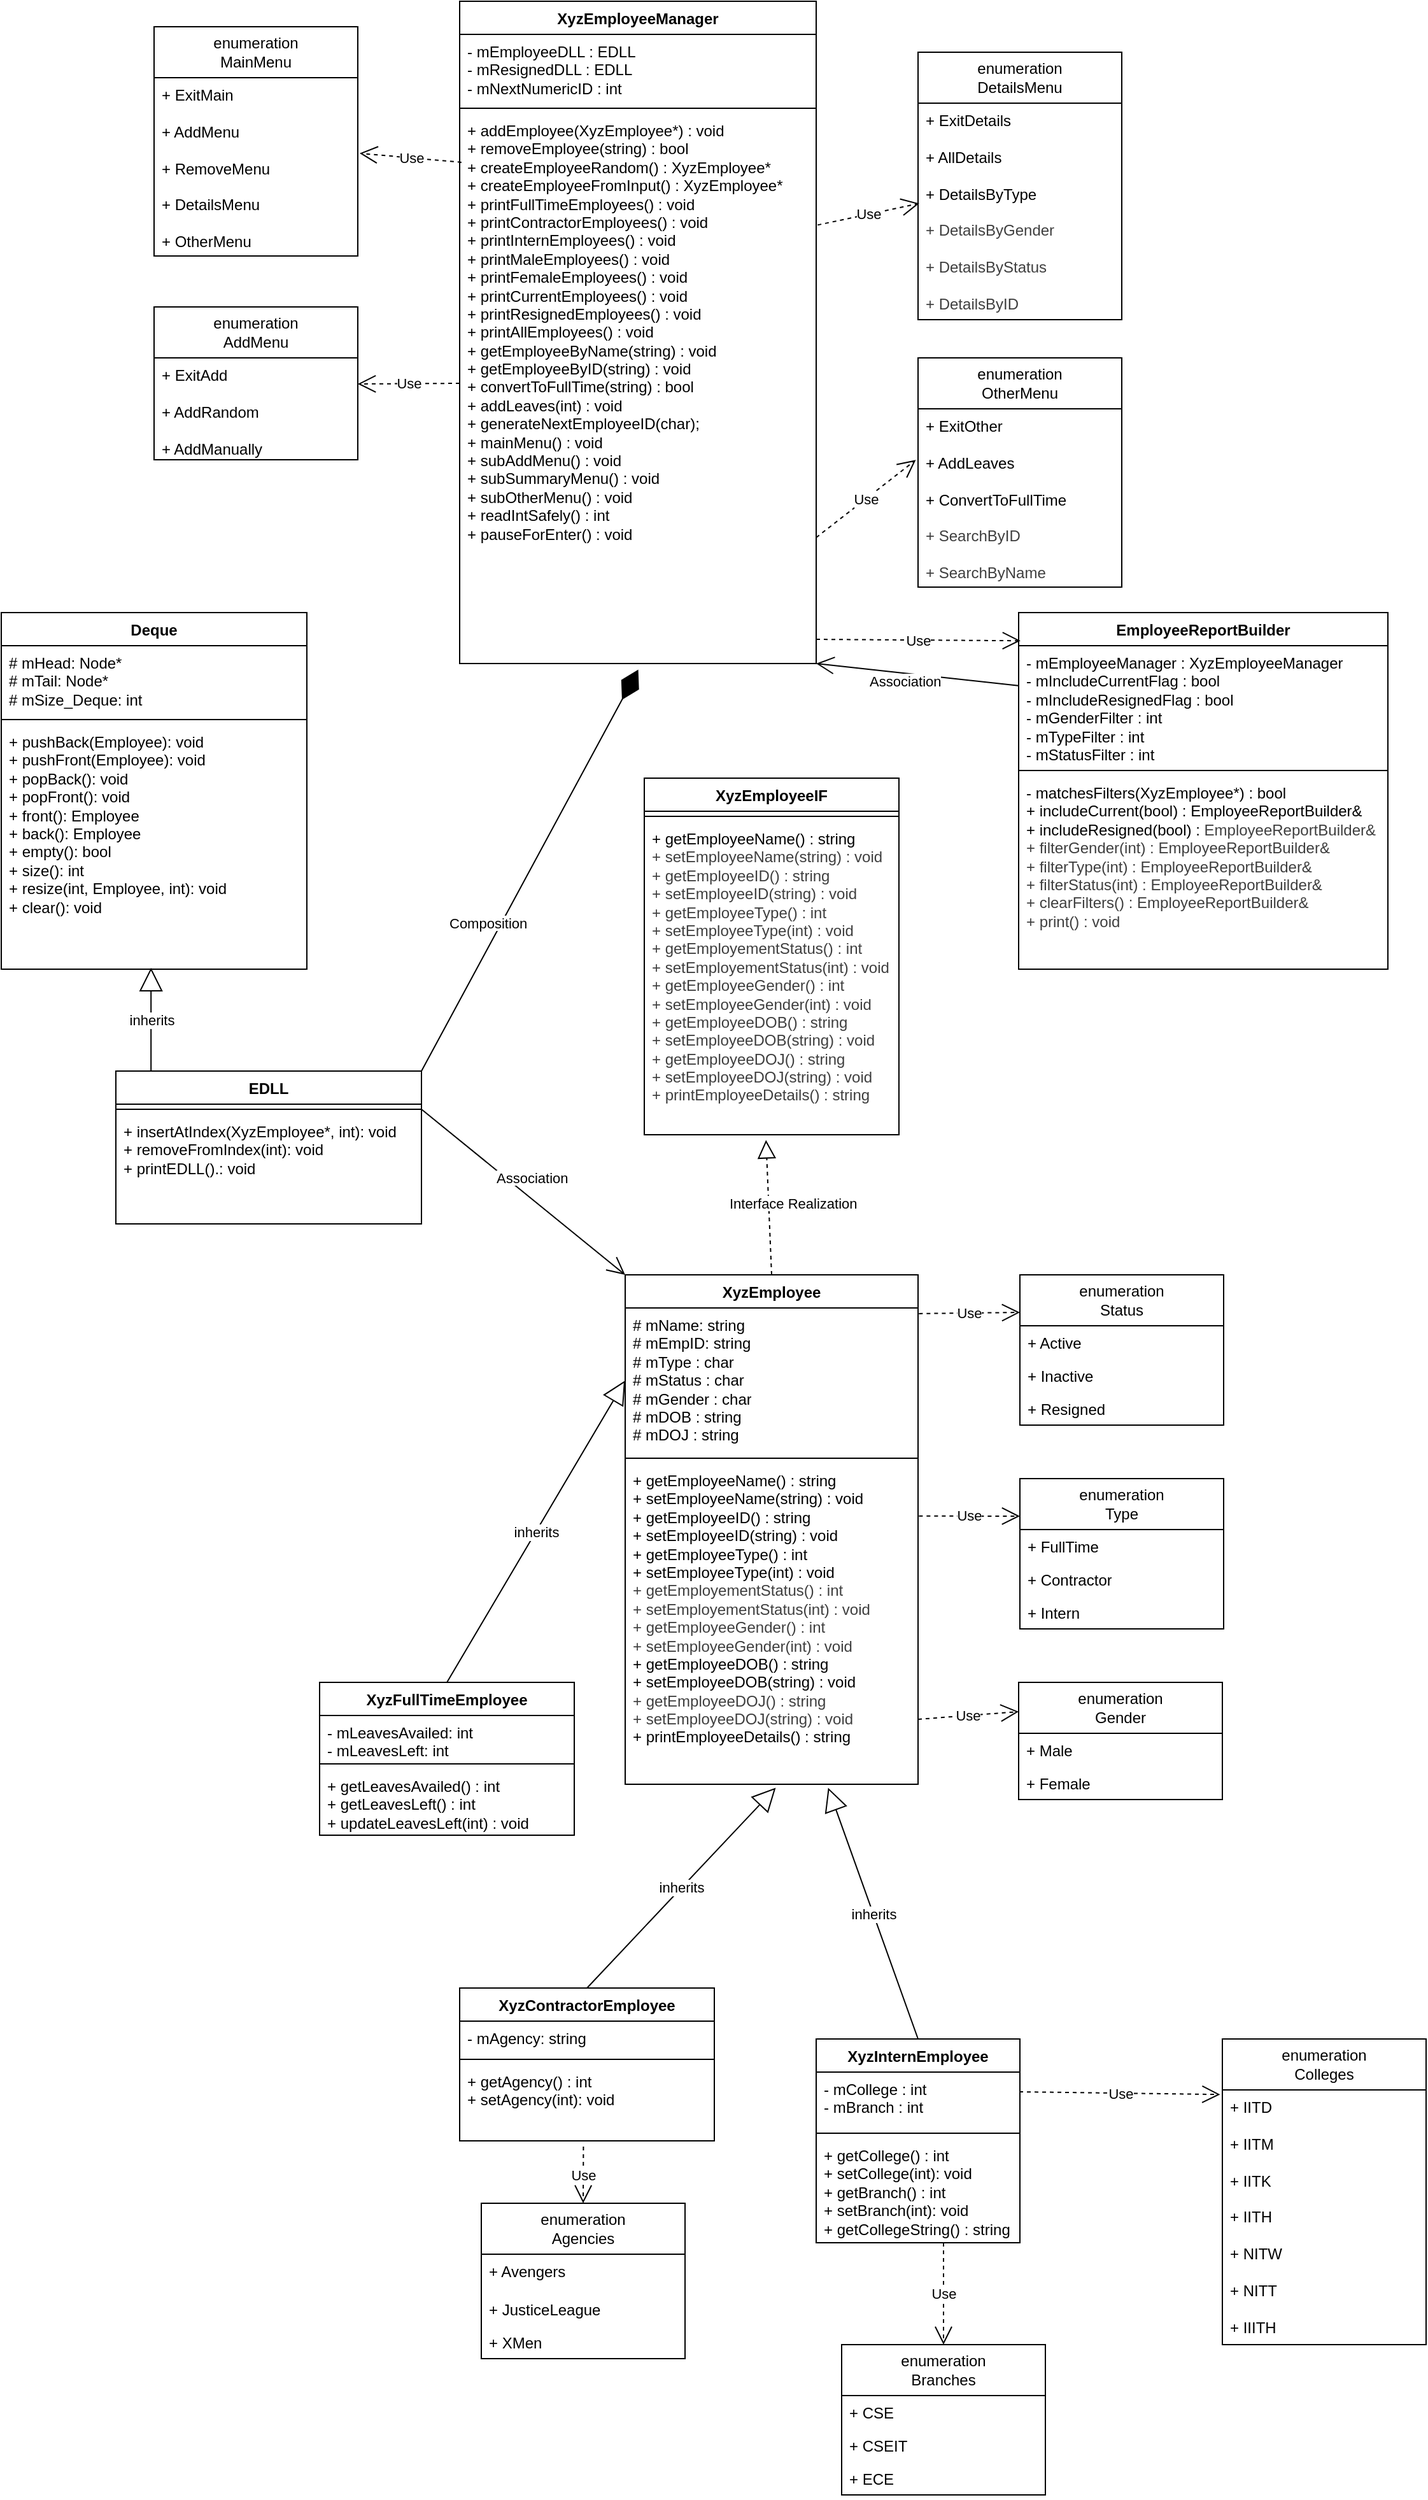 <mxfile>
    <diagram id="b81Ziec940oTZFDBOWHH" name="Page-1">
        <mxGraphModel dx="2945" dy="2787" grid="1" gridSize="10" guides="1" tooltips="1" connect="1" arrows="1" fold="1" page="1" pageScale="1" pageWidth="827" pageHeight="1169" math="0" shadow="0">
            <root>
                <mxCell id="0"/>
                <mxCell id="1" parent="0"/>
                <mxCell id="2" value="Deque" style="swimlane;fontStyle=1;align=center;verticalAlign=top;childLayout=stackLayout;horizontal=1;startSize=26;horizontalStack=0;resizeParent=1;resizeParentMax=0;resizeLast=0;collapsible=1;marginBottom=0;whiteSpace=wrap;html=1;" parent="1" vertex="1">
                    <mxGeometry x="-360" y="-80" width="240" height="280" as="geometry"/>
                </mxCell>
                <mxCell id="3" value="# mHead: Node*&lt;div&gt;# mTail: Node*&lt;/div&gt;&lt;div&gt;# mSize_Deque: int&lt;/div&gt;&lt;div&gt;&lt;br&gt;&lt;/div&gt;" style="text;strokeColor=none;fillColor=none;align=left;verticalAlign=top;spacingLeft=4;spacingRight=4;overflow=hidden;rotatable=0;points=[[0,0.5],[1,0.5]];portConstraint=eastwest;whiteSpace=wrap;html=1;" parent="2" vertex="1">
                    <mxGeometry y="26" width="240" height="54" as="geometry"/>
                </mxCell>
                <mxCell id="4" value="" style="line;strokeWidth=1;fillColor=none;align=left;verticalAlign=middle;spacingTop=-1;spacingLeft=3;spacingRight=3;rotatable=0;labelPosition=right;points=[];portConstraint=eastwest;strokeColor=inherit;" parent="2" vertex="1">
                    <mxGeometry y="80" width="240" height="8" as="geometry"/>
                </mxCell>
                <mxCell id="5" value="+ pushBack(Employee): void&lt;div&gt;+ pushFront(Employee): void&lt;/div&gt;&lt;div&gt;+ popBack(): void&lt;/div&gt;&lt;div&gt;+ popFront(): void&lt;/div&gt;&lt;div&gt;+ front(): Employee&lt;/div&gt;&lt;div&gt;+ back(): Employee&lt;/div&gt;&lt;div&gt;+ empty(): bool&lt;/div&gt;&lt;div&gt;+ size(): int&lt;/div&gt;&lt;div&gt;+ resize(int, Employee, int): void&lt;/div&gt;&lt;div&gt;+ clear(): void&lt;/div&gt;" style="text;strokeColor=none;fillColor=none;align=left;verticalAlign=top;spacingLeft=4;spacingRight=4;overflow=hidden;rotatable=0;points=[[0,0.5],[1,0.5]];portConstraint=eastwest;whiteSpace=wrap;html=1;" parent="2" vertex="1">
                    <mxGeometry y="88" width="240" height="192" as="geometry"/>
                </mxCell>
                <mxCell id="6" value="EDLL" style="swimlane;fontStyle=1;align=center;verticalAlign=top;childLayout=stackLayout;horizontal=1;startSize=26;horizontalStack=0;resizeParent=1;resizeParentMax=0;resizeLast=0;collapsible=1;marginBottom=0;whiteSpace=wrap;html=1;" parent="1" vertex="1">
                    <mxGeometry x="-270" y="280" width="240" height="120" as="geometry"/>
                </mxCell>
                <mxCell id="7" value="" style="line;strokeWidth=1;fillColor=none;align=left;verticalAlign=middle;spacingTop=-1;spacingLeft=3;spacingRight=3;rotatable=0;labelPosition=right;points=[];portConstraint=eastwest;strokeColor=inherit;" parent="6" vertex="1">
                    <mxGeometry y="26" width="240" height="8" as="geometry"/>
                </mxCell>
                <mxCell id="8" value="+ insertAtIndex(XyzEmployee*, int): void&lt;div&gt;+ removeFromIndex(int): void&lt;/div&gt;&lt;div&gt;+ printEDLL().: void&lt;/div&gt;" style="text;strokeColor=none;fillColor=none;align=left;verticalAlign=top;spacingLeft=4;spacingRight=4;overflow=hidden;rotatable=0;points=[[0,0.5],[1,0.5]];portConstraint=eastwest;whiteSpace=wrap;html=1;" parent="6" vertex="1">
                    <mxGeometry y="34" width="240" height="86" as="geometry"/>
                </mxCell>
                <mxCell id="9" value="inherits" style="endArrow=block;endSize=16;endFill=0;html=1;rounded=0;entryX=0.49;entryY=0.994;entryDx=0;entryDy=0;exitX=0.115;exitY=0;exitDx=0;exitDy=0;entryPerimeter=0;exitPerimeter=0;" parent="1" source="6" target="5" edge="1">
                    <mxGeometry width="160" relative="1" as="geometry">
                        <mxPoint x="380" y="610" as="sourcePoint"/>
                        <mxPoint x="330" y="760" as="targetPoint"/>
                    </mxGeometry>
                </mxCell>
                <mxCell id="10" value="XyzEmployeeIF" style="swimlane;fontStyle=1;align=center;verticalAlign=top;childLayout=stackLayout;horizontal=1;startSize=26;horizontalStack=0;resizeParent=1;resizeParentMax=0;resizeLast=0;collapsible=1;marginBottom=0;whiteSpace=wrap;html=1;" parent="1" vertex="1">
                    <mxGeometry x="145" y="50" width="200" height="280" as="geometry"/>
                </mxCell>
                <mxCell id="11" value="" style="line;strokeWidth=1;fillColor=none;align=left;verticalAlign=middle;spacingTop=-1;spacingLeft=3;spacingRight=3;rotatable=0;labelPosition=right;points=[];portConstraint=eastwest;strokeColor=inherit;" parent="10" vertex="1">
                    <mxGeometry y="26" width="200" height="8" as="geometry"/>
                </mxCell>
                <mxCell id="12" value="&lt;span style=&quot;color: rgb(0, 0, 0);&quot;&gt;+ getEmployeeName() : string&lt;/span&gt;&lt;div style=&quot;color: rgb(63, 63, 63); scrollbar-color: rgb(226, 226, 226) rgb(251, 251, 251);&quot;&gt;&lt;font style=&quot;scrollbar-color: rgb(226, 226, 226) rgb(251, 251, 251);&quot;&gt;+ setEmployeeName(string) : void&lt;br style=&quot;color: rgb(63, 63, 63); scrollbar-color: rgb(226, 226, 226) rgb(251, 251, 251);&quot;&gt;&lt;/font&gt;&lt;div style=&quot;color: rgb(63, 63, 63); scrollbar-color: rgb(226, 226, 226) rgb(251, 251, 251);&quot;&gt;+ getEmployeeID() : string&lt;/div&gt;&lt;div style=&quot;color: rgb(63, 63, 63); scrollbar-color: rgb(226, 226, 226) rgb(251, 251, 251);&quot;&gt;+ setEmployeeID(string) : void&lt;br style=&quot;color: rgb(63, 63, 63); scrollbar-color: rgb(226, 226, 226) rgb(251, 251, 251);&quot;&gt;&lt;div style=&quot;color: rgb(63, 63, 63); scrollbar-color: rgb(226, 226, 226) rgb(251, 251, 251);&quot;&gt;&lt;span style=&quot;scrollbar-color: rgb(226, 226, 226) rgb(251, 251, 251); background-color: transparent;&quot;&gt;+ getEmployeeType() : int&lt;/span&gt;&lt;/div&gt;&lt;/div&gt;&lt;div style=&quot;color: rgb(63, 63, 63); scrollbar-color: rgb(226, 226, 226) rgb(251, 251, 251);&quot;&gt;&lt;span style=&quot;scrollbar-color: rgb(226, 226, 226) rgb(251, 251, 251); background-color: transparent;&quot;&gt;+ setEmployeeType(int) : void&lt;/span&gt;&lt;/div&gt;&lt;div style=&quot;color: rgb(63, 63, 63); scrollbar-color: rgb(226, 226, 226) rgb(251, 251, 251);&quot;&gt;&lt;span style=&quot;scrollbar-color: rgb(226, 226, 226) rgb(251, 251, 251); background-color: transparent; color: rgb(63, 63, 63);&quot;&gt;+ getEmployementStatus() : int&lt;/span&gt;&lt;/div&gt;&lt;div style=&quot;color: rgb(63, 63, 63); scrollbar-color: rgb(226, 226, 226) rgb(251, 251, 251);&quot;&gt;&lt;span style=&quot;scrollbar-color: rgb(226, 226, 226) rgb(251, 251, 251); background-color: transparent; color: rgb(63, 63, 63);&quot;&gt;+ setEmployementStatus(int) : void&lt;/span&gt;&lt;/div&gt;&lt;div style=&quot;color: rgb(63, 63, 63); scrollbar-color: rgb(226, 226, 226) rgb(251, 251, 251);&quot;&gt;&lt;div style=&quot;color: rgb(63, 63, 63); scrollbar-color: rgb(226, 226, 226) rgb(251, 251, 251);&quot;&gt;&lt;span style=&quot;scrollbar-color: rgb(226, 226, 226) rgb(251, 251, 251); background-color: transparent; color: rgb(63, 63, 63);&quot;&gt;+ getEmployeeGender() : int&lt;/span&gt;&lt;/div&gt;&lt;/div&gt;&lt;div style=&quot;color: rgb(63, 63, 63); scrollbar-color: rgb(226, 226, 226) rgb(251, 251, 251);&quot;&gt;&lt;div style=&quot;scrollbar-color: rgb(226, 226, 226) rgb(251, 251, 251); color: rgb(63, 63, 63);&quot;&gt;&lt;div style=&quot;scrollbar-color: rgb(226, 226, 226) rgb(251, 251, 251); color: rgb(63, 63, 63);&quot;&gt;&lt;span style=&quot;scrollbar-color: rgb(226, 226, 226) rgb(251, 251, 251); background-color: transparent; color: rgb(63, 63, 63);&quot;&gt;+ setEmployeeGender(int) : void&lt;/span&gt;&lt;/div&gt;&lt;/div&gt;&lt;div style=&quot;scrollbar-color: rgb(226, 226, 226) rgb(251, 251, 251); color: rgb(63, 63, 63);&quot;&gt;&lt;/div&gt;&lt;div style=&quot;color: rgb(63, 63, 63); scrollbar-color: rgb(226, 226, 226) rgb(251, 251, 251);&quot;&gt;&lt;span style=&quot;scrollbar-color: rgb(226, 226, 226) rgb(251, 251, 251); background-color: transparent;&quot;&gt;+ getEmployeeDOB() : string&lt;/span&gt;&lt;/div&gt;&lt;/div&gt;&lt;div style=&quot;color: rgb(63, 63, 63); scrollbar-color: rgb(226, 226, 226) rgb(251, 251, 251);&quot;&gt;&lt;span style=&quot;scrollbar-color: rgb(226, 226, 226) rgb(251, 251, 251); background-color: transparent;&quot;&gt;+ setEmployeeDOB(string) : void&lt;/span&gt;&lt;/div&gt;&lt;div style=&quot;color: rgb(63, 63, 63); scrollbar-color: rgb(226, 226, 226) rgb(251, 251, 251);&quot;&gt;&lt;div style=&quot;scrollbar-color: rgb(226, 226, 226) rgb(251, 251, 251); color: rgb(63, 63, 63);&quot;&gt;&lt;div style=&quot;scrollbar-color: rgb(226, 226, 226) rgb(251, 251, 251); color: rgb(63, 63, 63);&quot;&gt;&lt;span style=&quot;color: rgb(63, 63, 63); scrollbar-color: rgb(226, 226, 226) rgb(251, 251, 251); background-color: transparent;&quot;&gt;+ getEmployeeDOJ() : string&lt;/span&gt;&lt;/div&gt;&lt;/div&gt;&lt;div style=&quot;scrollbar-color: rgb(226, 226, 226) rgb(251, 251, 251); color: rgb(63, 63, 63);&quot;&gt;&lt;span style=&quot;color: rgb(63, 63, 63); scrollbar-color: rgb(226, 226, 226) rgb(251, 251, 251); background-color: transparent;&quot;&gt;+ setEmployeeDOJ(string) : void&lt;/span&gt;&lt;/div&gt;&lt;div style=&quot;scrollbar-color: rgb(226, 226, 226) rgb(251, 251, 251); color: rgb(63, 63, 63);&quot;&gt;&lt;/div&gt;&lt;div style=&quot;color: rgb(63, 63, 63); scrollbar-color: rgb(226, 226, 226) rgb(251, 251, 251);&quot;&gt;&lt;span style=&quot;color: rgb(63, 63, 63); scrollbar-color: rgb(226, 226, 226) rgb(251, 251, 251); background-color: transparent;&quot;&gt;+ printEmployeeDetails() : string&lt;/span&gt;&lt;/div&gt;&lt;/div&gt;&lt;/div&gt;" style="text;strokeColor=none;fillColor=none;align=left;verticalAlign=top;spacingLeft=4;spacingRight=4;overflow=hidden;rotatable=0;points=[[0,0.5],[1,0.5]];portConstraint=eastwest;whiteSpace=wrap;html=1;" parent="10" vertex="1">
                    <mxGeometry y="34" width="200" height="246" as="geometry"/>
                </mxCell>
                <mxCell id="13" value="XyzEmployeeManager" style="swimlane;fontStyle=1;align=center;verticalAlign=top;childLayout=stackLayout;horizontal=1;startSize=26;horizontalStack=0;resizeParent=1;resizeParentMax=0;resizeLast=0;collapsible=1;marginBottom=0;whiteSpace=wrap;html=1;" parent="1" vertex="1">
                    <mxGeometry y="-560" width="280" height="520" as="geometry"/>
                </mxCell>
                <mxCell id="14" value="- mEmployeeDLL : EDLL&lt;div&gt;- mResignedDLL : EDLL&lt;/div&gt;&lt;div&gt;- mNextNumericID : int&lt;/div&gt;" style="text;strokeColor=none;fillColor=none;align=left;verticalAlign=top;spacingLeft=4;spacingRight=4;overflow=hidden;rotatable=0;points=[[0,0.5],[1,0.5]];portConstraint=eastwest;whiteSpace=wrap;html=1;" parent="13" vertex="1">
                    <mxGeometry y="26" width="280" height="54" as="geometry"/>
                </mxCell>
                <mxCell id="15" value="" style="line;strokeWidth=1;fillColor=none;align=left;verticalAlign=middle;spacingTop=-1;spacingLeft=3;spacingRight=3;rotatable=0;labelPosition=right;points=[];portConstraint=eastwest;strokeColor=inherit;" parent="13" vertex="1">
                    <mxGeometry y="80" width="280" height="8" as="geometry"/>
                </mxCell>
                <mxCell id="16" value="+ addEmployee(XyzEmployee*) : void&lt;div&gt;+ removeEmployee(string) : bool&lt;/div&gt;&lt;div&gt;+ createEmployeeRandom() :&amp;nbsp;&lt;span style=&quot;color: rgb(0, 0, 0);&quot;&gt;XyzEmployee*&lt;/span&gt;&lt;/div&gt;&lt;div&gt;&lt;font color=&quot;#000000&quot;&gt;+ createEmployeeFromInput() :&amp;nbsp;&lt;/font&gt;&lt;span style=&quot;color: rgb(0, 0, 0);&quot;&gt;XyzEmployee*&lt;/span&gt;&lt;font color=&quot;#000000&quot;&gt;&lt;br&gt;&lt;/font&gt;&lt;div&gt;&lt;span style=&quot;background-color: transparent;&quot;&gt;+ printFullTimeEmployees() : void&lt;/span&gt;&lt;/div&gt;&lt;/div&gt;&lt;div&gt;+ printContractorEmployees() : void&lt;/div&gt;&lt;div&gt;+ printInternEmployees() : void&lt;/div&gt;&lt;div&gt;+ printMaleEmployees() : void&lt;/div&gt;&lt;div&gt;+ printFemaleEmployees() : void&lt;/div&gt;&lt;div&gt;+ printCurrentEmployees() : void&lt;/div&gt;&lt;div&gt;+ printResignedEmployees() : void&lt;/div&gt;&lt;div&gt;+ printAllEmployees() : void&lt;/div&gt;&lt;div&gt;+ getEmployeeByName(string) : void&lt;/div&gt;&lt;div&gt;+&amp;nbsp;&lt;span style=&quot;background-color: transparent; color: light-dark(rgb(0, 0, 0), rgb(255, 255, 255));&quot;&gt;getEmployeeByID(string) : void&lt;/span&gt;&lt;/div&gt;&lt;div&gt;&lt;span style=&quot;background-color: transparent; color: light-dark(rgb(0, 0, 0), rgb(255, 255, 255));&quot;&gt;+ convertToFullTime(string) : bool&lt;/span&gt;&lt;/div&gt;&lt;div&gt;&lt;span style=&quot;background-color: transparent; color: light-dark(rgb(0, 0, 0), rgb(255, 255, 255));&quot;&gt;+ addLeaves(int) : void&lt;/span&gt;&lt;/div&gt;&lt;div&gt;&lt;span style=&quot;background-color: transparent; color: light-dark(rgb(0, 0, 0), rgb(255, 255, 255));&quot;&gt;+ generateNextEmployeeID(char);&lt;/span&gt;&lt;/div&gt;&lt;div&gt;&lt;span style=&quot;background-color: transparent; color: light-dark(rgb(0, 0, 0), rgb(255, 255, 255));&quot;&gt;+ mainMenu() : void&lt;/span&gt;&lt;/div&gt;&lt;div&gt;&lt;span style=&quot;background-color: transparent; color: light-dark(rgb(0, 0, 0), rgb(255, 255, 255));&quot;&gt;+ subAddMenu() : void&lt;/span&gt;&lt;/div&gt;&lt;div&gt;&lt;span style=&quot;background-color: transparent; color: light-dark(rgb(0, 0, 0), rgb(255, 255, 255));&quot;&gt;+ subSummaryMenu() : void&lt;/span&gt;&lt;/div&gt;&lt;div&gt;&lt;span style=&quot;background-color: transparent; color: light-dark(rgb(0, 0, 0), rgb(255, 255, 255));&quot;&gt;+ subOtherMenu() : void&lt;/span&gt;&lt;/div&gt;&lt;div&gt;&lt;span style=&quot;background-color: transparent; color: light-dark(rgb(0, 0, 0), rgb(255, 255, 255));&quot;&gt;+ readIntSafely() : int&lt;/span&gt;&lt;/div&gt;&lt;div&gt;&lt;span style=&quot;background-color: transparent; color: light-dark(rgb(0, 0, 0), rgb(255, 255, 255));&quot;&gt;+ pauseForEnter() : void&lt;/span&gt;&lt;/div&gt;" style="text;strokeColor=none;fillColor=none;align=left;verticalAlign=top;spacingLeft=4;spacingRight=4;overflow=hidden;rotatable=0;points=[[0,0.5],[1,0.5]];portConstraint=eastwest;whiteSpace=wrap;html=1;" parent="13" vertex="1">
                    <mxGeometry y="88" width="280" height="432" as="geometry"/>
                </mxCell>
                <mxCell id="17" value="XyzFullTimeEmployee" style="swimlane;fontStyle=1;align=center;verticalAlign=top;childLayout=stackLayout;horizontal=1;startSize=26;horizontalStack=0;resizeParent=1;resizeParentMax=0;resizeLast=0;collapsible=1;marginBottom=0;whiteSpace=wrap;html=1;" parent="1" vertex="1">
                    <mxGeometry x="-110" y="760" width="200" height="120" as="geometry"/>
                </mxCell>
                <mxCell id="18" value="- mLeavesAvailed: int&lt;div&gt;- mLeavesLeft: int&lt;/div&gt;&lt;div&gt;&lt;br&gt;&lt;/div&gt;" style="text;strokeColor=none;fillColor=none;align=left;verticalAlign=top;spacingLeft=4;spacingRight=4;overflow=hidden;rotatable=0;points=[[0,0.5],[1,0.5]];portConstraint=eastwest;whiteSpace=wrap;html=1;" parent="17" vertex="1">
                    <mxGeometry y="26" width="200" height="34" as="geometry"/>
                </mxCell>
                <mxCell id="19" value="" style="line;strokeWidth=1;fillColor=none;align=left;verticalAlign=middle;spacingTop=-1;spacingLeft=3;spacingRight=3;rotatable=0;labelPosition=right;points=[];portConstraint=eastwest;strokeColor=inherit;" parent="17" vertex="1">
                    <mxGeometry y="60" width="200" height="8" as="geometry"/>
                </mxCell>
                <mxCell id="20" value="+ getLeavesAvailed() : int&lt;div&gt;&lt;span style=&quot;background-color: transparent; color: light-dark(rgb(0, 0, 0), rgb(255, 255, 255));&quot;&gt;+ getLeavesLeft() : int&lt;/span&gt;&lt;/div&gt;&lt;div&gt;&lt;span style=&quot;background-color: transparent;&quot;&gt;+ updateLeavesLeft(int) : void&lt;/span&gt;&lt;/div&gt;" style="text;strokeColor=none;fillColor=none;align=left;verticalAlign=top;spacingLeft=4;spacingRight=4;overflow=hidden;rotatable=0;points=[[0,0.5],[1,0.5]];portConstraint=eastwest;whiteSpace=wrap;html=1;" parent="17" vertex="1">
                    <mxGeometry y="68" width="200" height="52" as="geometry"/>
                </mxCell>
                <mxCell id="21" value="XyzInternEmployee" style="swimlane;fontStyle=1;align=center;verticalAlign=top;childLayout=stackLayout;horizontal=1;startSize=26;horizontalStack=0;resizeParent=1;resizeParentMax=0;resizeLast=0;collapsible=1;marginBottom=0;whiteSpace=wrap;html=1;" parent="1" vertex="1">
                    <mxGeometry x="280" y="1040" width="160" height="160" as="geometry"/>
                </mxCell>
                <mxCell id="22" value="- mCollege : int&lt;div&gt;- mBranch : int&lt;/div&gt;&lt;div&gt;&lt;br&gt;&lt;/div&gt;" style="text;strokeColor=none;fillColor=none;align=left;verticalAlign=top;spacingLeft=4;spacingRight=4;overflow=hidden;rotatable=0;points=[[0,0.5],[1,0.5]];portConstraint=eastwest;whiteSpace=wrap;html=1;" parent="21" vertex="1">
                    <mxGeometry y="26" width="160" height="44" as="geometry"/>
                </mxCell>
                <mxCell id="23" value="" style="line;strokeWidth=1;fillColor=none;align=left;verticalAlign=middle;spacingTop=-1;spacingLeft=3;spacingRight=3;rotatable=0;labelPosition=right;points=[];portConstraint=eastwest;strokeColor=inherit;" parent="21" vertex="1">
                    <mxGeometry y="70" width="160" height="8" as="geometry"/>
                </mxCell>
                <mxCell id="24" value="+ getCollege() : int&lt;div&gt;+ setCollege(int): void&lt;/div&gt;&lt;div&gt;+ getBranch() : int&lt;div&gt;+ setBranch(int): void&lt;/div&gt;&lt;/div&gt;&lt;div&gt;+ getCollegeString() : string&lt;/div&gt;" style="text;strokeColor=none;fillColor=none;align=left;verticalAlign=top;spacingLeft=4;spacingRight=4;overflow=hidden;rotatable=0;points=[[0,0.5],[1,0.5]];portConstraint=eastwest;whiteSpace=wrap;html=1;" parent="21" vertex="1">
                    <mxGeometry y="78" width="160" height="82" as="geometry"/>
                </mxCell>
                <mxCell id="25" value="XyzContractorEmployee" style="swimlane;fontStyle=1;align=center;verticalAlign=top;childLayout=stackLayout;horizontal=1;startSize=26;horizontalStack=0;resizeParent=1;resizeParentMax=0;resizeLast=0;collapsible=1;marginBottom=0;whiteSpace=wrap;html=1;" parent="1" vertex="1">
                    <mxGeometry y="1000" width="200" height="120" as="geometry"/>
                </mxCell>
                <mxCell id="26" value="- mAgency: string" style="text;strokeColor=none;fillColor=none;align=left;verticalAlign=top;spacingLeft=4;spacingRight=4;overflow=hidden;rotatable=0;points=[[0,0.5],[1,0.5]];portConstraint=eastwest;whiteSpace=wrap;html=1;" parent="25" vertex="1">
                    <mxGeometry y="26" width="200" height="26" as="geometry"/>
                </mxCell>
                <mxCell id="27" value="" style="line;strokeWidth=1;fillColor=none;align=left;verticalAlign=middle;spacingTop=-1;spacingLeft=3;spacingRight=3;rotatable=0;labelPosition=right;points=[];portConstraint=eastwest;strokeColor=inherit;" parent="25" vertex="1">
                    <mxGeometry y="52" width="200" height="8" as="geometry"/>
                </mxCell>
                <mxCell id="28" value="+ getAgency() : int&lt;div&gt;+ setAgency(int): void&lt;/div&gt;" style="text;strokeColor=none;fillColor=none;align=left;verticalAlign=top;spacingLeft=4;spacingRight=4;overflow=hidden;rotatable=0;points=[[0,0.5],[1,0.5]];portConstraint=eastwest;whiteSpace=wrap;html=1;" parent="25" vertex="1">
                    <mxGeometry y="60" width="200" height="60" as="geometry"/>
                </mxCell>
                <mxCell id="29" value="inherits" style="endArrow=block;endSize=16;endFill=0;html=1;rounded=0;entryX=0;entryY=0.5;entryDx=0;entryDy=0;exitX=0.5;exitY=0;exitDx=0;exitDy=0;" parent="1" source="17" target="47" edge="1">
                    <mxGeometry width="160" relative="1" as="geometry">
                        <mxPoint x="120" y="1139" as="sourcePoint"/>
                        <mxPoint x="51.16" y="966.844" as="targetPoint"/>
                    </mxGeometry>
                </mxCell>
                <mxCell id="30" value="inherits" style="endArrow=block;endSize=16;endFill=0;html=1;rounded=0;entryX=0.514;entryY=1.011;entryDx=0;entryDy=0;exitX=0.5;exitY=0;exitDx=0;exitDy=0;entryPerimeter=0;" parent="1" source="25" target="49" edge="1">
                    <mxGeometry width="160" relative="1" as="geometry">
                        <mxPoint x="-7" y="1300" as="sourcePoint"/>
                        <mxPoint x="55" y="973" as="targetPoint"/>
                    </mxGeometry>
                </mxCell>
                <mxCell id="31" value="inherits" style="endArrow=block;endSize=16;endFill=0;html=1;rounded=0;entryX=0.693;entryY=1.011;entryDx=0;entryDy=0;exitX=0.5;exitY=0;exitDx=0;exitDy=0;entryPerimeter=0;" parent="1" source="21" target="49" edge="1">
                    <mxGeometry width="160" relative="1" as="geometry">
                        <mxPoint x="-27" y="1290" as="sourcePoint"/>
                        <mxPoint x="135" y="1038" as="targetPoint"/>
                    </mxGeometry>
                </mxCell>
                <mxCell id="32" value="enumeration&lt;div&gt;Status&lt;/div&gt;" style="swimlane;fontStyle=0;childLayout=stackLayout;horizontal=1;startSize=40;fillColor=none;horizontalStack=0;resizeParent=1;resizeParentMax=0;resizeLast=0;collapsible=1;marginBottom=0;whiteSpace=wrap;html=1;" parent="1" vertex="1">
                    <mxGeometry x="440" y="440" width="160" height="118" as="geometry"/>
                </mxCell>
                <mxCell id="33" value="+ Active" style="text;strokeColor=none;fillColor=none;align=left;verticalAlign=top;spacingLeft=4;spacingRight=4;overflow=hidden;rotatable=0;points=[[0,0.5],[1,0.5]];portConstraint=eastwest;whiteSpace=wrap;html=1;" parent="32" vertex="1">
                    <mxGeometry y="40" width="160" height="26" as="geometry"/>
                </mxCell>
                <mxCell id="34" value="+ Inactive" style="text;strokeColor=none;fillColor=none;align=left;verticalAlign=top;spacingLeft=4;spacingRight=4;overflow=hidden;rotatable=0;points=[[0,0.5],[1,0.5]];portConstraint=eastwest;whiteSpace=wrap;html=1;" parent="32" vertex="1">
                    <mxGeometry y="66" width="160" height="26" as="geometry"/>
                </mxCell>
                <mxCell id="35" value="+ Resigned" style="text;strokeColor=none;fillColor=none;align=left;verticalAlign=top;spacingLeft=4;spacingRight=4;overflow=hidden;rotatable=0;points=[[0,0.5],[1,0.5]];portConstraint=eastwest;whiteSpace=wrap;html=1;" parent="32" vertex="1">
                    <mxGeometry y="92" width="160" height="26" as="geometry"/>
                </mxCell>
                <mxCell id="36" value="enumeration&lt;div&gt;Agencies&lt;/div&gt;" style="swimlane;fontStyle=0;childLayout=stackLayout;horizontal=1;startSize=40;fillColor=none;horizontalStack=0;resizeParent=1;resizeParentMax=0;resizeLast=0;collapsible=1;marginBottom=0;whiteSpace=wrap;html=1;" parent="1" vertex="1">
                    <mxGeometry x="17" y="1169" width="160" height="122" as="geometry"/>
                </mxCell>
                <mxCell id="37" value="+ Avengers" style="text;strokeColor=none;fillColor=none;align=left;verticalAlign=top;spacingLeft=4;spacingRight=4;overflow=hidden;rotatable=0;points=[[0,0.5],[1,0.5]];portConstraint=eastwest;whiteSpace=wrap;html=1;" parent="36" vertex="1">
                    <mxGeometry y="40" width="160" height="30" as="geometry"/>
                </mxCell>
                <mxCell id="38" value="+ JusticeLeague" style="text;strokeColor=none;fillColor=none;align=left;verticalAlign=top;spacingLeft=4;spacingRight=4;overflow=hidden;rotatable=0;points=[[0,0.5],[1,0.5]];portConstraint=eastwest;whiteSpace=wrap;html=1;" parent="36" vertex="1">
                    <mxGeometry y="70" width="160" height="26" as="geometry"/>
                </mxCell>
                <mxCell id="39" value="+ XMen" style="text;strokeColor=none;fillColor=none;align=left;verticalAlign=top;spacingLeft=4;spacingRight=4;overflow=hidden;rotatable=0;points=[[0,0.5],[1,0.5]];portConstraint=eastwest;whiteSpace=wrap;html=1;" parent="36" vertex="1">
                    <mxGeometry y="96" width="160" height="26" as="geometry"/>
                </mxCell>
                <mxCell id="40" value="enumeration&lt;div&gt;Colleges&lt;/div&gt;" style="swimlane;fontStyle=0;childLayout=stackLayout;horizontal=1;startSize=40;fillColor=none;horizontalStack=0;resizeParent=1;resizeParentMax=0;resizeLast=0;collapsible=1;marginBottom=0;whiteSpace=wrap;html=1;points=[[0,0,0,0,0],[0,0.25,0,0,0],[0,0.5,0,0,0],[0,0.75,0,0,0],[0,1,0,0,0],[0.25,0,0,0,0],[0.25,1,0,0,0],[0.5,0,0,0,0],[0.5,1,0,0,0],[0.75,0,0,0,0],[0.75,1,0,0,0],[1,0,0,0,0],[1,0.25,0,0,0],[1,0.5,0,0,0],[1,0.75,0,0,0],[1,1,0,0,0]];" parent="1" vertex="1">
                    <mxGeometry x="599" y="1040" width="160" height="240" as="geometry"/>
                </mxCell>
                <mxCell id="41" value="+ IITD&lt;div&gt;&lt;br&gt;&lt;div&gt;+ IITM&lt;/div&gt;&lt;div&gt;&lt;br&gt;&lt;/div&gt;&lt;div&gt;+ IITK&lt;/div&gt;&lt;div&gt;&lt;br&gt;&lt;/div&gt;&lt;div&gt;+ IITH&lt;/div&gt;&lt;div&gt;&lt;br&gt;&lt;/div&gt;&lt;div&gt;+ NITW&lt;/div&gt;&lt;div&gt;&lt;br&gt;&lt;/div&gt;&lt;div&gt;+ NITT&lt;/div&gt;&lt;div&gt;&lt;br&gt;&lt;/div&gt;&lt;div&gt;+ IIITH&lt;/div&gt;&lt;/div&gt;" style="text;strokeColor=none;fillColor=none;align=left;verticalAlign=top;spacingLeft=4;spacingRight=4;overflow=hidden;rotatable=0;points=[[0,0.5],[1,0.5]];portConstraint=eastwest;whiteSpace=wrap;html=1;" parent="40" vertex="1">
                    <mxGeometry y="40" width="160" height="200" as="geometry"/>
                </mxCell>
                <mxCell id="42" value="enumeration&lt;div&gt;Branches&lt;/div&gt;" style="swimlane;fontStyle=0;childLayout=stackLayout;horizontal=1;startSize=40;fillColor=none;horizontalStack=0;resizeParent=1;resizeParentMax=0;resizeLast=0;collapsible=1;marginBottom=0;whiteSpace=wrap;html=1;points=[[0,0,0,0,0],[0,0.25,0,0,0],[0,0.5,0,0,0],[0,0.75,0,0,0],[0,1,0,0,0],[0.25,0,0,0,0],[0.25,1,0,0,0],[0.5,0,0,0,0],[0.5,1,0,0,0],[0.75,0,0,0,0],[0.75,1,0,0,0],[1,0,0,0,0],[1,0.25,0,0,0],[1,0.5,0,0,0],[1,0.75,0,0,0],[1,1,0,0,0]];" parent="1" vertex="1">
                    <mxGeometry x="300" y="1280" width="160" height="118" as="geometry"/>
                </mxCell>
                <mxCell id="43" value="+ CSE" style="text;strokeColor=none;fillColor=none;align=left;verticalAlign=top;spacingLeft=4;spacingRight=4;overflow=hidden;rotatable=0;points=[[0,0.5],[1,0.5]];portConstraint=eastwest;whiteSpace=wrap;html=1;" parent="42" vertex="1">
                    <mxGeometry y="40" width="160" height="26" as="geometry"/>
                </mxCell>
                <mxCell id="44" value="+ CSEIT" style="text;strokeColor=none;fillColor=none;align=left;verticalAlign=top;spacingLeft=4;spacingRight=4;overflow=hidden;rotatable=0;points=[[0,0.5],[1,0.5]];portConstraint=eastwest;whiteSpace=wrap;html=1;" parent="42" vertex="1">
                    <mxGeometry y="66" width="160" height="26" as="geometry"/>
                </mxCell>
                <mxCell id="45" value="+ ECE" style="text;strokeColor=none;fillColor=none;align=left;verticalAlign=top;spacingLeft=4;spacingRight=4;overflow=hidden;rotatable=0;points=[[0,0.5],[1,0.5]];portConstraint=eastwest;whiteSpace=wrap;html=1;" parent="42" vertex="1">
                    <mxGeometry y="92" width="160" height="26" as="geometry"/>
                </mxCell>
                <mxCell id="46" value="XyzEmployee" style="swimlane;fontStyle=1;align=center;verticalAlign=top;childLayout=stackLayout;horizontal=1;startSize=26;horizontalStack=0;resizeParent=1;resizeParentMax=0;resizeLast=0;collapsible=1;marginBottom=0;whiteSpace=wrap;html=1;" parent="1" vertex="1">
                    <mxGeometry x="130" y="440" width="230" height="400" as="geometry"/>
                </mxCell>
                <mxCell id="47" value="# mName: string&lt;div&gt;# mEmpID: string&lt;/div&gt;&lt;div&gt;# mType : char&lt;/div&gt;&lt;div&gt;# mStatus : char&lt;/div&gt;&lt;div&gt;# mGender : char&lt;/div&gt;&lt;div&gt;# mDOB : string&lt;/div&gt;&lt;div&gt;# mDOJ : string&lt;/div&gt;" style="text;strokeColor=none;fillColor=none;align=left;verticalAlign=top;spacingLeft=4;spacingRight=4;overflow=hidden;rotatable=0;points=[[0,0.5],[1,0.5]];portConstraint=eastwest;whiteSpace=wrap;html=1;" parent="46" vertex="1">
                    <mxGeometry y="26" width="230" height="114" as="geometry"/>
                </mxCell>
                <mxCell id="48" value="" style="line;strokeWidth=1;fillColor=none;align=left;verticalAlign=middle;spacingTop=-1;spacingLeft=3;spacingRight=3;rotatable=0;labelPosition=right;points=[];portConstraint=eastwest;strokeColor=inherit;" parent="46" vertex="1">
                    <mxGeometry y="140" width="230" height="8" as="geometry"/>
                </mxCell>
                <mxCell id="49" value="+ getEmployeeName() : string&lt;div&gt;&lt;font color=&quot;#000000&quot;&gt;+ setEmployeeName(string) : void&lt;br&gt;&lt;/font&gt;&lt;div&gt;+ getEmployeeID() : string&lt;/div&gt;&lt;div&gt;+ setEmployeeID(string) : void&lt;br&gt;&lt;div&gt;&lt;span style=&quot;background-color: transparent; color: light-dark(rgb(0, 0, 0), rgb(255, 255, 255));&quot;&gt;+ getEmployeeType() : int&lt;/span&gt;&lt;/div&gt;&lt;/div&gt;&lt;div&gt;&lt;span style=&quot;background-color: transparent; color: light-dark(rgb(0, 0, 0), rgb(255, 255, 255));&quot;&gt;+ setEmployeeType(int) : void&lt;/span&gt;&lt;/div&gt;&lt;div&gt;&lt;span style=&quot;color: rgb(63, 63, 63); background-color: transparent;&quot;&gt;+ getEmployementStatus() : int&lt;/span&gt;&lt;/div&gt;&lt;div&gt;&lt;span style=&quot;color: rgb(63, 63, 63); background-color: transparent;&quot;&gt;+ setEmployementStatus(int) : void&lt;/span&gt;&lt;/div&gt;&lt;div&gt;&lt;div&gt;&lt;span style=&quot;color: rgb(63, 63, 63); background-color: transparent;&quot;&gt;+ getEmployeeGender() : int&lt;/span&gt;&lt;/div&gt;&lt;/div&gt;&lt;div&gt;&lt;div style=&quot;color: rgb(63, 63, 63); scrollbar-color: rgb(226, 226, 226) rgb(251, 251, 251);&quot;&gt;&lt;div style=&quot;color: rgb(63, 63, 63); scrollbar-color: rgb(226, 226, 226) rgb(251, 251, 251);&quot;&gt;&lt;span style=&quot;color: rgb(63, 63, 63); scrollbar-color: rgb(226, 226, 226) rgb(251, 251, 251); background-color: transparent;&quot;&gt;+ setEmployeeGender(int) : void&lt;/span&gt;&lt;/div&gt;&lt;/div&gt;&lt;div style=&quot;color: rgb(63, 63, 63); scrollbar-color: rgb(226, 226, 226) rgb(251, 251, 251);&quot;&gt;&lt;/div&gt;&lt;div&gt;&lt;span style=&quot;background-color: transparent; color: light-dark(rgb(0, 0, 0), rgb(255, 255, 255));&quot;&gt;+ getEmployeeDOB() : string&lt;/span&gt;&lt;/div&gt;&lt;/div&gt;&lt;div&gt;&lt;span style=&quot;background-color: transparent; color: light-dark(rgb(0, 0, 0), rgb(255, 255, 255));&quot;&gt;+ setEmployeeDOB(string) : void&lt;/span&gt;&lt;/div&gt;&lt;div&gt;&lt;div style=&quot;color: rgb(63, 63, 63); scrollbar-color: rgb(226, 226, 226) rgb(251, 251, 251);&quot;&gt;&lt;div style=&quot;color: rgb(63, 63, 63); scrollbar-color: rgb(226, 226, 226) rgb(251, 251, 251);&quot;&gt;&lt;span style=&quot;scrollbar-color: rgb(226, 226, 226) rgb(251, 251, 251); background-color: transparent;&quot;&gt;+ getEmployeeDOJ() : string&lt;/span&gt;&lt;/div&gt;&lt;/div&gt;&lt;div style=&quot;color: rgb(63, 63, 63); scrollbar-color: rgb(226, 226, 226) rgb(251, 251, 251);&quot;&gt;&lt;span style=&quot;scrollbar-color: rgb(226, 226, 226) rgb(251, 251, 251); background-color: transparent;&quot;&gt;+ setEmployeeDOJ(string) : void&lt;/span&gt;&lt;/div&gt;&lt;div style=&quot;color: rgb(63, 63, 63); scrollbar-color: rgb(226, 226, 226) rgb(251, 251, 251);&quot;&gt;&lt;/div&gt;&lt;div&gt;&lt;span style=&quot;background-color: transparent;&quot;&gt;+ printEmployeeDetails() : string&lt;/span&gt;&lt;/div&gt;&lt;/div&gt;&lt;/div&gt;" style="text;strokeColor=none;fillColor=none;align=left;verticalAlign=top;spacingLeft=4;spacingRight=4;overflow=hidden;rotatable=0;points=[[0,0.5],[1,0.5]];portConstraint=eastwest;whiteSpace=wrap;html=1;" parent="46" vertex="1">
                    <mxGeometry y="148" width="230" height="252" as="geometry"/>
                </mxCell>
                <mxCell id="50" value="Use" style="endArrow=open;endSize=12;dashed=1;html=1;rounded=0;entryX=0;entryY=0.25;entryDx=0;entryDy=0;exitX=1.003;exitY=0.039;exitDx=0;exitDy=0;exitPerimeter=0;" parent="1" source="47" target="32" edge="1">
                    <mxGeometry width="160" relative="1" as="geometry">
                        <mxPoint x="260" y="1000" as="sourcePoint"/>
                        <mxPoint x="420" y="1000" as="targetPoint"/>
                    </mxGeometry>
                </mxCell>
                <mxCell id="51" value="Use" style="endArrow=open;endSize=12;dashed=1;html=1;rounded=0;exitX=0.997;exitY=0.352;exitDx=0;exitDy=0;exitPerimeter=0;entryX=-0.011;entryY=0.018;entryDx=0;entryDy=0;entryPerimeter=0;" parent="1" source="22" target="41" edge="1">
                    <mxGeometry width="160" relative="1" as="geometry">
                        <mxPoint x="363" y="1150" as="sourcePoint"/>
                        <mxPoint x="564" y="1160" as="targetPoint"/>
                    </mxGeometry>
                </mxCell>
                <mxCell id="52" value="Use" style="endArrow=open;endSize=12;dashed=1;html=1;rounded=0;exitX=0.486;exitY=1.074;exitDx=0;exitDy=0;exitPerimeter=0;entryX=0.5;entryY=0;entryDx=0;entryDy=0;" parent="1" source="28" target="36" edge="1">
                    <mxGeometry width="160" relative="1" as="geometry">
                        <mxPoint x="3" y="1261" as="sourcePoint"/>
                        <mxPoint x="-98" y="1200" as="targetPoint"/>
                    </mxGeometry>
                </mxCell>
                <mxCell id="53" value="Use" style="endArrow=open;endSize=12;dashed=1;html=1;rounded=0;" parent="1" target="42" edge="1">
                    <mxGeometry width="160" relative="1" as="geometry">
                        <mxPoint x="380" y="1200" as="sourcePoint"/>
                        <mxPoint x="474" y="1280" as="targetPoint"/>
                    </mxGeometry>
                </mxCell>
                <mxCell id="54" value="" style="endArrow=block;dashed=1;endFill=0;endSize=12;html=1;rounded=0;entryX=0.478;entryY=1.017;entryDx=0;entryDy=0;entryPerimeter=0;exitX=0.5;exitY=0;exitDx=0;exitDy=0;" parent="1" source="46" target="12" edge="1">
                    <mxGeometry width="160" relative="1" as="geometry">
                        <mxPoint x="170" y="350" as="sourcePoint"/>
                        <mxPoint x="550" y="660" as="targetPoint"/>
                    </mxGeometry>
                </mxCell>
                <mxCell id="55" value="" style="endArrow=diamondThin;endFill=1;endSize=24;html=1;rounded=0;exitX=1;exitY=0;exitDx=0;exitDy=0;entryX=0.501;entryY=1.011;entryDx=0;entryDy=0;entryPerimeter=0;" parent="1" source="6" target="16" edge="1">
                    <mxGeometry width="160" relative="1" as="geometry">
                        <mxPoint x="160" y="350" as="sourcePoint"/>
                        <mxPoint x="320" y="350" as="targetPoint"/>
                    </mxGeometry>
                </mxCell>
                <mxCell id="56" value="" style="endArrow=open;endFill=1;endSize=12;html=1;rounded=0;entryX=0;entryY=0;entryDx=0;entryDy=0;" parent="1" target="46" edge="1">
                    <mxGeometry width="160" relative="1" as="geometry">
                        <mxPoint x="-30" y="310" as="sourcePoint"/>
                        <mxPoint x="120" y="330" as="targetPoint"/>
                    </mxGeometry>
                </mxCell>
                <mxCell id="57" value="&lt;span style=&quot;color: rgb(0, 0, 0); font-family: Helvetica; font-size: 11px; font-style: normal; font-variant-ligatures: normal; font-variant-caps: normal; font-weight: 400; letter-spacing: normal; orphans: 2; text-align: center; text-indent: 0px; text-transform: none; widows: 2; word-spacing: 0px; -webkit-text-stroke-width: 0px; white-space: nowrap; background-color: rgb(255, 255, 255); text-decoration-thickness: initial; text-decoration-style: initial; text-decoration-color: initial; float: none; display: inline !important;&quot;&gt;Association&lt;/span&gt;" style="text;whiteSpace=wrap;html=1;" parent="1" vertex="1">
                    <mxGeometry x="27" y="350" width="70" height="40" as="geometry"/>
                </mxCell>
                <mxCell id="58" value="&lt;span style=&quot;color: rgb(0, 0, 0); font-family: Helvetica; font-size: 11px; font-style: normal; font-variant-ligatures: normal; font-variant-caps: normal; font-weight: 400; letter-spacing: normal; orphans: 2; text-align: center; text-indent: 0px; text-transform: none; widows: 2; word-spacing: 0px; -webkit-text-stroke-width: 0px; white-space: nowrap; background-color: rgb(255, 255, 255); text-decoration-thickness: initial; text-decoration-style: initial; text-decoration-color: initial; float: none; display: inline !important;&quot;&gt;Interface Realization&lt;/span&gt;" style="text;whiteSpace=wrap;html=1;" parent="1" vertex="1">
                    <mxGeometry x="210" y="370" width="70" height="40" as="geometry"/>
                </mxCell>
                <mxCell id="59" value="&lt;span style=&quot;color: rgb(0, 0, 0); font-family: Helvetica; font-size: 11px; font-style: normal; font-variant-ligatures: normal; font-variant-caps: normal; font-weight: 400; letter-spacing: normal; orphans: 2; text-align: center; text-indent: 0px; text-transform: none; widows: 2; word-spacing: 0px; -webkit-text-stroke-width: 0px; white-space: nowrap; background-color: rgb(255, 255, 255); text-decoration-thickness: initial; text-decoration-style: initial; text-decoration-color: initial; float: none; display: inline !important;&quot;&gt;Composition&lt;/span&gt;" style="text;whiteSpace=wrap;html=1;" parent="1" vertex="1">
                    <mxGeometry x="-10" y="150" width="70" height="40" as="geometry"/>
                </mxCell>
                <mxCell id="60" value="enumeration&lt;div&gt;Type&lt;/div&gt;" style="swimlane;fontStyle=0;childLayout=stackLayout;horizontal=1;startSize=40;fillColor=none;horizontalStack=0;resizeParent=1;resizeParentMax=0;resizeLast=0;collapsible=1;marginBottom=0;whiteSpace=wrap;html=1;" parent="1" vertex="1">
                    <mxGeometry x="440" y="600" width="160" height="118" as="geometry"/>
                </mxCell>
                <mxCell id="61" value="+ FullTime" style="text;strokeColor=none;fillColor=none;align=left;verticalAlign=top;spacingLeft=4;spacingRight=4;overflow=hidden;rotatable=0;points=[[0,0.5],[1,0.5]];portConstraint=eastwest;whiteSpace=wrap;html=1;" parent="60" vertex="1">
                    <mxGeometry y="40" width="160" height="26" as="geometry"/>
                </mxCell>
                <mxCell id="62" value="+ Contractor" style="text;strokeColor=none;fillColor=none;align=left;verticalAlign=top;spacingLeft=4;spacingRight=4;overflow=hidden;rotatable=0;points=[[0,0.5],[1,0.5]];portConstraint=eastwest;whiteSpace=wrap;html=1;" parent="60" vertex="1">
                    <mxGeometry y="66" width="160" height="26" as="geometry"/>
                </mxCell>
                <mxCell id="63" value="+ Intern" style="text;strokeColor=none;fillColor=none;align=left;verticalAlign=top;spacingLeft=4;spacingRight=4;overflow=hidden;rotatable=0;points=[[0,0.5],[1,0.5]];portConstraint=eastwest;whiteSpace=wrap;html=1;" parent="60" vertex="1">
                    <mxGeometry y="92" width="160" height="26" as="geometry"/>
                </mxCell>
                <mxCell id="64" value="Use" style="endArrow=open;endSize=12;dashed=1;html=1;rounded=0;entryX=0;entryY=0.25;entryDx=0;entryDy=0;exitX=1.003;exitY=0.164;exitDx=0;exitDy=0;exitPerimeter=0;" parent="1" source="49" target="60" edge="1">
                    <mxGeometry width="160" relative="1" as="geometry">
                        <mxPoint x="360" y="613" as="sourcePoint"/>
                        <mxPoint x="419" y="1143" as="targetPoint"/>
                    </mxGeometry>
                </mxCell>
                <mxCell id="65" value="enumeration&lt;div&gt;Gender&lt;/div&gt;" style="swimlane;fontStyle=0;childLayout=stackLayout;horizontal=1;startSize=40;fillColor=none;horizontalStack=0;resizeParent=1;resizeParentMax=0;resizeLast=0;collapsible=1;marginBottom=0;whiteSpace=wrap;html=1;" parent="1" vertex="1">
                    <mxGeometry x="439" y="760" width="160" height="92" as="geometry"/>
                </mxCell>
                <mxCell id="66" value="+ Male" style="text;strokeColor=none;fillColor=none;align=left;verticalAlign=top;spacingLeft=4;spacingRight=4;overflow=hidden;rotatable=0;points=[[0,0.5],[1,0.5]];portConstraint=eastwest;whiteSpace=wrap;html=1;" parent="65" vertex="1">
                    <mxGeometry y="40" width="160" height="26" as="geometry"/>
                </mxCell>
                <mxCell id="67" value="+ Female" style="text;strokeColor=none;fillColor=none;align=left;verticalAlign=top;spacingLeft=4;spacingRight=4;overflow=hidden;rotatable=0;points=[[0,0.5],[1,0.5]];portConstraint=eastwest;whiteSpace=wrap;html=1;" parent="65" vertex="1">
                    <mxGeometry y="66" width="160" height="26" as="geometry"/>
                </mxCell>
                <mxCell id="69" value="Use" style="endArrow=open;endSize=12;dashed=1;html=1;rounded=0;entryX=0;entryY=0.25;entryDx=0;entryDy=0;exitX=1.003;exitY=0.164;exitDx=0;exitDy=0;exitPerimeter=0;" parent="1" target="65" edge="1">
                    <mxGeometry width="160" relative="1" as="geometry">
                        <mxPoint x="360" y="789" as="sourcePoint"/>
                        <mxPoint x="418" y="1303" as="targetPoint"/>
                    </mxGeometry>
                </mxCell>
                <mxCell id="73" value="enumeration&lt;div&gt;MainMenu&lt;/div&gt;" style="swimlane;fontStyle=0;childLayout=stackLayout;horizontal=1;startSize=40;fillColor=none;horizontalStack=0;resizeParent=1;resizeParentMax=0;resizeLast=0;collapsible=1;marginBottom=0;whiteSpace=wrap;html=1;points=[[0,0,0,0,0],[0,0.25,0,0,0],[0,0.5,0,0,0],[0,0.75,0,0,0],[0,1,0,0,0],[0.25,0,0,0,0],[0.25,1,0,0,0],[0.5,0,0,0,0],[0.5,1,0,0,0],[0.75,0,0,0,0],[0.75,1,0,0,0],[1,0,0,0,0],[1,0.25,0,0,0],[1,0.5,0,0,0],[1,0.75,0,0,0],[1,1,0,0,0]];" parent="1" vertex="1">
                    <mxGeometry x="-240" y="-540" width="160" height="180" as="geometry"/>
                </mxCell>
                <mxCell id="74" value="+ ExitMain&lt;div&gt;&lt;br&gt;&lt;div&gt;+ AddMenu&lt;/div&gt;&lt;div&gt;&lt;br&gt;&lt;/div&gt;&lt;div&gt;+ RemoveMenu&lt;/div&gt;&lt;div&gt;&lt;br&gt;&lt;/div&gt;&lt;div&gt;+ DetailsMenu&lt;/div&gt;&lt;div&gt;&lt;br&gt;&lt;/div&gt;&lt;div&gt;+ OtherMenu&lt;/div&gt;&lt;/div&gt;" style="text;strokeColor=none;fillColor=none;align=left;verticalAlign=top;spacingLeft=4;spacingRight=4;overflow=hidden;rotatable=0;points=[[0,0.5],[1,0.5]];portConstraint=eastwest;whiteSpace=wrap;html=1;" parent="73" vertex="1">
                    <mxGeometry y="40" width="160" height="140" as="geometry"/>
                </mxCell>
                <mxCell id="76" value="enumeration&lt;div&gt;AddMenu&lt;/div&gt;" style="swimlane;fontStyle=0;childLayout=stackLayout;horizontal=1;startSize=40;fillColor=none;horizontalStack=0;resizeParent=1;resizeParentMax=0;resizeLast=0;collapsible=1;marginBottom=0;whiteSpace=wrap;html=1;points=[[0,0,0,0,0],[0,0.25,0,0,0],[0,0.5,0,0,0],[0,0.75,0,0,0],[0,1,0,0,0],[0.25,0,0,0,0],[0.25,1,0,0,0],[0.5,0,0,0,0],[0.5,1,0,0,0],[0.75,0,0,0,0],[0.75,1,0,0,0],[1,0,0,0,0],[1,0.25,0,0,0],[1,0.5,0,0,0],[1,0.75,0,0,0],[1,1,0,0,0]];" parent="1" vertex="1">
                    <mxGeometry x="-240" y="-320" width="160" height="120" as="geometry"/>
                </mxCell>
                <mxCell id="77" value="+ ExitAdd&lt;div&gt;&lt;br&gt;&lt;div&gt;+ AddRandom&lt;/div&gt;&lt;div&gt;&lt;br&gt;&lt;/div&gt;&lt;div&gt;+ AddManually&lt;/div&gt;&lt;/div&gt;" style="text;strokeColor=none;fillColor=none;align=left;verticalAlign=top;spacingLeft=4;spacingRight=4;overflow=hidden;rotatable=0;points=[[0,0.5],[1,0.5]];portConstraint=eastwest;whiteSpace=wrap;html=1;" parent="76" vertex="1">
                    <mxGeometry y="40" width="160" height="80" as="geometry"/>
                </mxCell>
                <mxCell id="79" value="enumeration&lt;div&gt;DetailsMenu&lt;/div&gt;" style="swimlane;fontStyle=0;childLayout=stackLayout;horizontal=1;startSize=40;fillColor=none;horizontalStack=0;resizeParent=1;resizeParentMax=0;resizeLast=0;collapsible=1;marginBottom=0;whiteSpace=wrap;html=1;points=[[0,0,0,0,0],[0,0.25,0,0,0],[0,0.5,0,0,0],[0,0.75,0,0,0],[0,1,0,0,0],[0.25,0,0,0,0],[0.25,1,0,0,0],[0.5,0,0,0,0],[0.5,1,0,0,0],[0.75,0,0,0,0],[0.75,1,0,0,0],[1,0,0,0,0],[1,0.25,0,0,0],[1,0.5,0,0,0],[1,0.75,0,0,0],[1,1,0,0,0]];" parent="1" vertex="1">
                    <mxGeometry x="360" y="-520" width="160" height="210" as="geometry"/>
                </mxCell>
                <mxCell id="80" value="+ ExitDetails&lt;div&gt;&lt;br&gt;&lt;div&gt;+ AllDetails&lt;/div&gt;&lt;div&gt;&lt;br&gt;&lt;/div&gt;&lt;div&gt;+ DetailsByType&lt;/div&gt;&lt;div&gt;&lt;br&gt;&lt;/div&gt;&lt;div&gt;&lt;div style=&quot;color: rgb(63, 63, 63); scrollbar-color: rgb(226, 226, 226) rgb(251, 251, 251);&quot;&gt;+ DetailsByGender&lt;/div&gt;&lt;div style=&quot;color: rgb(63, 63, 63); scrollbar-color: rgb(226, 226, 226) rgb(251, 251, 251);&quot;&gt;&lt;br style=&quot;color: rgb(63, 63, 63); scrollbar-color: rgb(226, 226, 226) rgb(251, 251, 251);&quot;&gt;&lt;/div&gt;&lt;/div&gt;&lt;div&gt;&lt;div style=&quot;color: rgb(63, 63, 63); scrollbar-color: rgb(226, 226, 226) rgb(251, 251, 251);&quot;&gt;+ DetailsByStatus&lt;/div&gt;&lt;div style=&quot;color: rgb(63, 63, 63); scrollbar-color: rgb(226, 226, 226) rgb(251, 251, 251);&quot;&gt;&lt;br style=&quot;color: rgb(63, 63, 63); scrollbar-color: rgb(226, 226, 226) rgb(251, 251, 251);&quot;&gt;&lt;/div&gt;&lt;/div&gt;&lt;/div&gt;&lt;div style=&quot;color: rgb(63, 63, 63); scrollbar-color: rgb(226, 226, 226) rgb(251, 251, 251);&quot;&gt;&lt;div style=&quot;color: rgb(63, 63, 63); scrollbar-color: rgb(226, 226, 226) rgb(251, 251, 251);&quot;&gt;+ DetailsByID&lt;/div&gt;&lt;/div&gt;" style="text;strokeColor=none;fillColor=none;align=left;verticalAlign=top;spacingLeft=4;spacingRight=4;overflow=hidden;rotatable=0;points=[[0,0.5],[1,0.5]];portConstraint=eastwest;whiteSpace=wrap;html=1;" parent="79" vertex="1">
                    <mxGeometry y="40" width="160" height="170" as="geometry"/>
                </mxCell>
                <mxCell id="83" value="enumeration&lt;div&gt;OtherMenu&lt;/div&gt;" style="swimlane;fontStyle=0;childLayout=stackLayout;horizontal=1;startSize=40;fillColor=none;horizontalStack=0;resizeParent=1;resizeParentMax=0;resizeLast=0;collapsible=1;marginBottom=0;whiteSpace=wrap;html=1;points=[[0,0,0,0,0],[0,0.25,0,0,0],[0,0.5,0,0,0],[0,0.75,0,0,0],[0,1,0,0,0],[0.25,0,0,0,0],[0.25,1,0,0,0],[0.5,0,0,0,0],[0.5,1,0,0,0],[0.75,0,0,0,0],[0.75,1,0,0,0],[1,0,0,0,0],[1,0.25,0,0,0],[1,0.5,0,0,0],[1,0.75,0,0,0],[1,1,0,0,0]];" parent="1" vertex="1">
                    <mxGeometry x="360" y="-280" width="160" height="180" as="geometry"/>
                </mxCell>
                <mxCell id="84" value="+ ExitOther&lt;div&gt;&lt;br&gt;&lt;div&gt;+ AddLeaves&lt;/div&gt;&lt;div&gt;&lt;br&gt;&lt;/div&gt;&lt;div&gt;+ ConvertToFullTime&lt;/div&gt;&lt;div&gt;&lt;br&gt;&lt;/div&gt;&lt;div&gt;&lt;div style=&quot;color: rgb(63, 63, 63); scrollbar-color: rgb(226, 226, 226) rgb(251, 251, 251);&quot;&gt;+ SearchByID&lt;/div&gt;&lt;div style=&quot;color: rgb(63, 63, 63); scrollbar-color: rgb(226, 226, 226) rgb(251, 251, 251);&quot;&gt;&lt;br style=&quot;color: rgb(63, 63, 63); scrollbar-color: rgb(226, 226, 226) rgb(251, 251, 251);&quot;&gt;&lt;/div&gt;&lt;/div&gt;&lt;div&gt;&lt;div style=&quot;color: rgb(63, 63, 63); scrollbar-color: rgb(226, 226, 226) rgb(251, 251, 251);&quot;&gt;+ SearchByName&lt;/div&gt;&lt;div style=&quot;color: rgb(63, 63, 63); scrollbar-color: rgb(226, 226, 226) rgb(251, 251, 251);&quot;&gt;&lt;br&gt;&lt;/div&gt;&lt;/div&gt;&lt;/div&gt;" style="text;strokeColor=none;fillColor=none;align=left;verticalAlign=top;spacingLeft=4;spacingRight=4;overflow=hidden;rotatable=0;points=[[0,0.5],[1,0.5]];portConstraint=eastwest;whiteSpace=wrap;html=1;" parent="83" vertex="1">
                    <mxGeometry y="40" width="160" height="140" as="geometry"/>
                </mxCell>
                <mxCell id="86" value="Use" style="endArrow=open;endSize=12;dashed=1;html=1;rounded=0;entryX=-0.011;entryY=0.287;entryDx=0;entryDy=0;exitX=1;exitY=0.771;exitDx=0;exitDy=0;exitPerimeter=0;entryPerimeter=0;" parent="1" source="16" target="84" edge="1">
                    <mxGeometry width="160" relative="1" as="geometry">
                        <mxPoint x="281" y="-190.5" as="sourcePoint"/>
                        <mxPoint x="360" y="-189.5" as="targetPoint"/>
                    </mxGeometry>
                </mxCell>
                <mxCell id="87" value="Use" style="endArrow=open;endSize=12;dashed=1;html=1;rounded=0;entryX=1;entryY=0.256;entryDx=0;entryDy=0;entryPerimeter=0;" parent="1" target="77" edge="1">
                    <mxGeometry width="160" relative="1" as="geometry">
                        <mxPoint y="-260" as="sourcePoint"/>
                        <mxPoint x="17" y="-259.5" as="targetPoint"/>
                    </mxGeometry>
                </mxCell>
                <mxCell id="88" value="Use" style="endArrow=open;endSize=12;dashed=1;html=1;rounded=0;entryX=1.009;entryY=0.424;entryDx=0;entryDy=0;exitX=0.005;exitY=0.089;exitDx=0;exitDy=0;exitPerimeter=0;entryPerimeter=0;" parent="1" source="16" target="74" edge="1">
                    <mxGeometry width="160" relative="1" as="geometry">
                        <mxPoint x="330" y="-400.83" as="sourcePoint"/>
                        <mxPoint x="409" y="-399.83" as="targetPoint"/>
                    </mxGeometry>
                </mxCell>
                <mxCell id="85" value="Use" style="endArrow=open;endSize=12;dashed=1;html=1;rounded=0;entryX=0.006;entryY=0.463;entryDx=0;entryDy=0;exitX=1.004;exitY=0.203;exitDx=0;exitDy=0;exitPerimeter=0;entryPerimeter=0;" parent="1" source="16" target="80" edge="1">
                    <mxGeometry width="160" relative="1" as="geometry">
                        <mxPoint x="300" y="-430.83" as="sourcePoint"/>
                        <mxPoint x="379" y="-429.83" as="targetPoint"/>
                    </mxGeometry>
                </mxCell>
                <mxCell id="89" value="EmployeeReportBuilder" style="swimlane;fontStyle=1;align=center;verticalAlign=top;childLayout=stackLayout;horizontal=1;startSize=26;horizontalStack=0;resizeParent=1;resizeParentMax=0;resizeLast=0;collapsible=1;marginBottom=0;whiteSpace=wrap;html=1;" vertex="1" parent="1">
                    <mxGeometry x="439" y="-80" width="290" height="280" as="geometry"/>
                </mxCell>
                <mxCell id="90" value="&lt;div&gt;- mEmployeeManager : XyzEmployeeManager&lt;/div&gt;&lt;div&gt;- mIncludeCurrentFlag : bool&lt;/div&gt;&lt;div&gt;- mIncludeResignedFlag : bool&lt;/div&gt;&lt;div&gt;- mGenderFilter : int&lt;/div&gt;&lt;div&gt;- mTypeFilter : int&lt;/div&gt;&lt;div&gt;- mStatusFilter : int&lt;/div&gt;" style="text;strokeColor=none;fillColor=none;align=left;verticalAlign=top;spacingLeft=4;spacingRight=4;overflow=hidden;rotatable=0;points=[[0,0.5],[1,0.5]];portConstraint=eastwest;whiteSpace=wrap;html=1;" vertex="1" parent="89">
                    <mxGeometry y="26" width="290" height="94" as="geometry"/>
                </mxCell>
                <mxCell id="91" value="" style="line;strokeWidth=1;fillColor=none;align=left;verticalAlign=middle;spacingTop=-1;spacingLeft=3;spacingRight=3;rotatable=0;labelPosition=right;points=[];portConstraint=eastwest;strokeColor=inherit;" vertex="1" parent="89">
                    <mxGeometry y="120" width="290" height="8" as="geometry"/>
                </mxCell>
                <mxCell id="92" value="- matchesFilters(XyzEmployee*) : bool&lt;div&gt;+ includeCurrent(bool) : EmployeeReportBuilder&amp;amp;&lt;/div&gt;&lt;div&gt;+ includeResigned(bool) :&amp;nbsp;&lt;span style=&quot;color: rgb(63, 63, 63); background-color: transparent;&quot;&gt;EmployeeReportBuilder&amp;amp;&lt;/span&gt;&lt;/div&gt;&lt;div&gt;&lt;span style=&quot;color: rgb(63, 63, 63); background-color: transparent;&quot;&gt;+ filterGender(int) :&amp;nbsp;&lt;/span&gt;&lt;span style=&quot;color: rgb(63, 63, 63); background-color: transparent;&quot;&gt;EmployeeReportBuilder&amp;amp;&lt;/span&gt;&lt;/div&gt;&lt;div&gt;&lt;span style=&quot;color: rgb(63, 63, 63); background-color: transparent;&quot;&gt;+ filterType(int) :&amp;nbsp;&lt;/span&gt;&lt;span style=&quot;color: rgb(63, 63, 63); background-color: transparent;&quot;&gt;EmployeeReportBuilder&amp;amp;&lt;/span&gt;&lt;/div&gt;&lt;div&gt;&lt;span style=&quot;color: rgb(63, 63, 63); background-color: transparent;&quot;&gt;+ filterStatus(int) :&amp;nbsp;&lt;/span&gt;&lt;span style=&quot;color: rgb(63, 63, 63); background-color: transparent;&quot;&gt;EmployeeReportBuilder&amp;amp;&lt;/span&gt;&lt;/div&gt;&lt;div&gt;&lt;span style=&quot;color: rgb(63, 63, 63); background-color: transparent;&quot;&gt;+ clearFilters() :&amp;nbsp;&lt;/span&gt;&lt;span style=&quot;color: rgb(63, 63, 63); background-color: transparent;&quot;&gt;EmployeeReportBuilder&amp;amp;&lt;/span&gt;&lt;/div&gt;&lt;div&gt;&lt;span style=&quot;color: rgb(63, 63, 63); background-color: transparent;&quot;&gt;+ print() : void&lt;/span&gt;&lt;/div&gt;&lt;div&gt;&lt;br&gt;&lt;/div&gt;" style="text;strokeColor=none;fillColor=none;align=left;verticalAlign=top;spacingLeft=4;spacingRight=4;overflow=hidden;rotatable=0;points=[[0,0.5],[1,0.5]];portConstraint=eastwest;whiteSpace=wrap;html=1;" vertex="1" parent="89">
                    <mxGeometry y="128" width="290" height="152" as="geometry"/>
                </mxCell>
                <mxCell id="93" value="Use" style="endArrow=open;endSize=12;dashed=1;html=1;rounded=0;entryX=0.005;entryY=0.079;entryDx=0;entryDy=0;exitX=1;exitY=0.771;exitDx=0;exitDy=0;exitPerimeter=0;entryPerimeter=0;" edge="1" parent="1" target="89">
                    <mxGeometry width="160" relative="1" as="geometry">
                        <mxPoint x="280" y="-59" as="sourcePoint"/>
                        <mxPoint x="358" y="-120" as="targetPoint"/>
                    </mxGeometry>
                </mxCell>
                <mxCell id="94" value="" style="endArrow=open;endFill=1;endSize=12;html=1;rounded=0;entryX=1.002;entryY=1.003;entryDx=0;entryDy=0;exitX=0.001;exitY=0.348;exitDx=0;exitDy=0;exitPerimeter=0;entryPerimeter=0;" edge="1" parent="1">
                    <mxGeometry width="160" relative="1" as="geometry">
                        <mxPoint x="438.73" y="-22.588" as="sourcePoint"/>
                        <mxPoint x="280.0" y="-40.004" as="targetPoint"/>
                    </mxGeometry>
                </mxCell>
                <mxCell id="95" value="&lt;span style=&quot;color: rgb(0, 0, 0); font-family: Helvetica; font-size: 11px; font-style: normal; font-variant-ligatures: normal; font-variant-caps: normal; font-weight: 400; letter-spacing: normal; orphans: 2; text-align: center; text-indent: 0px; text-transform: none; widows: 2; word-spacing: 0px; -webkit-text-stroke-width: 0px; white-space: nowrap; background-color: rgb(255, 255, 255); text-decoration-thickness: initial; text-decoration-style: initial; text-decoration-color: initial; float: none; display: inline !important;&quot;&gt;Association&lt;/span&gt;" style="text;whiteSpace=wrap;html=1;" vertex="1" parent="1">
                    <mxGeometry x="320" y="-40" width="70" height="40" as="geometry"/>
                </mxCell>
            </root>
        </mxGraphModel>
    </diagram>
</mxfile>